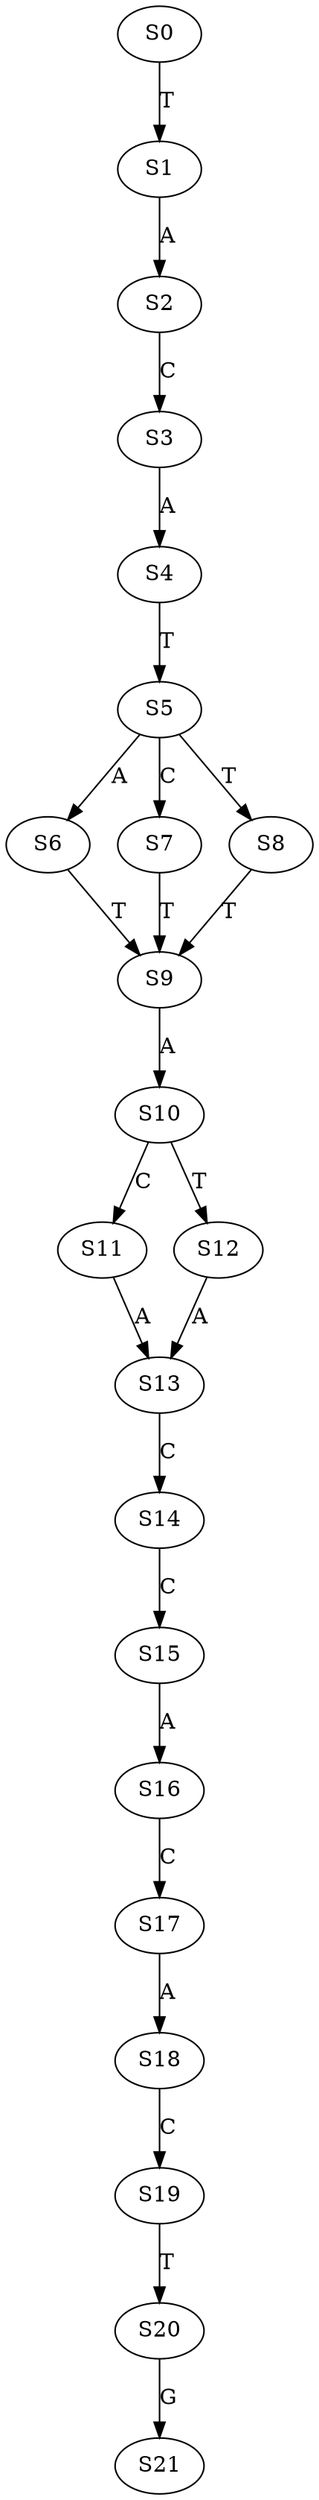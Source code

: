 strict digraph  {
	S0 -> S1 [ label = T ];
	S1 -> S2 [ label = A ];
	S2 -> S3 [ label = C ];
	S3 -> S4 [ label = A ];
	S4 -> S5 [ label = T ];
	S5 -> S6 [ label = A ];
	S5 -> S7 [ label = C ];
	S5 -> S8 [ label = T ];
	S6 -> S9 [ label = T ];
	S7 -> S9 [ label = T ];
	S8 -> S9 [ label = T ];
	S9 -> S10 [ label = A ];
	S10 -> S11 [ label = C ];
	S10 -> S12 [ label = T ];
	S11 -> S13 [ label = A ];
	S12 -> S13 [ label = A ];
	S13 -> S14 [ label = C ];
	S14 -> S15 [ label = C ];
	S15 -> S16 [ label = A ];
	S16 -> S17 [ label = C ];
	S17 -> S18 [ label = A ];
	S18 -> S19 [ label = C ];
	S19 -> S20 [ label = T ];
	S20 -> S21 [ label = G ];
}
